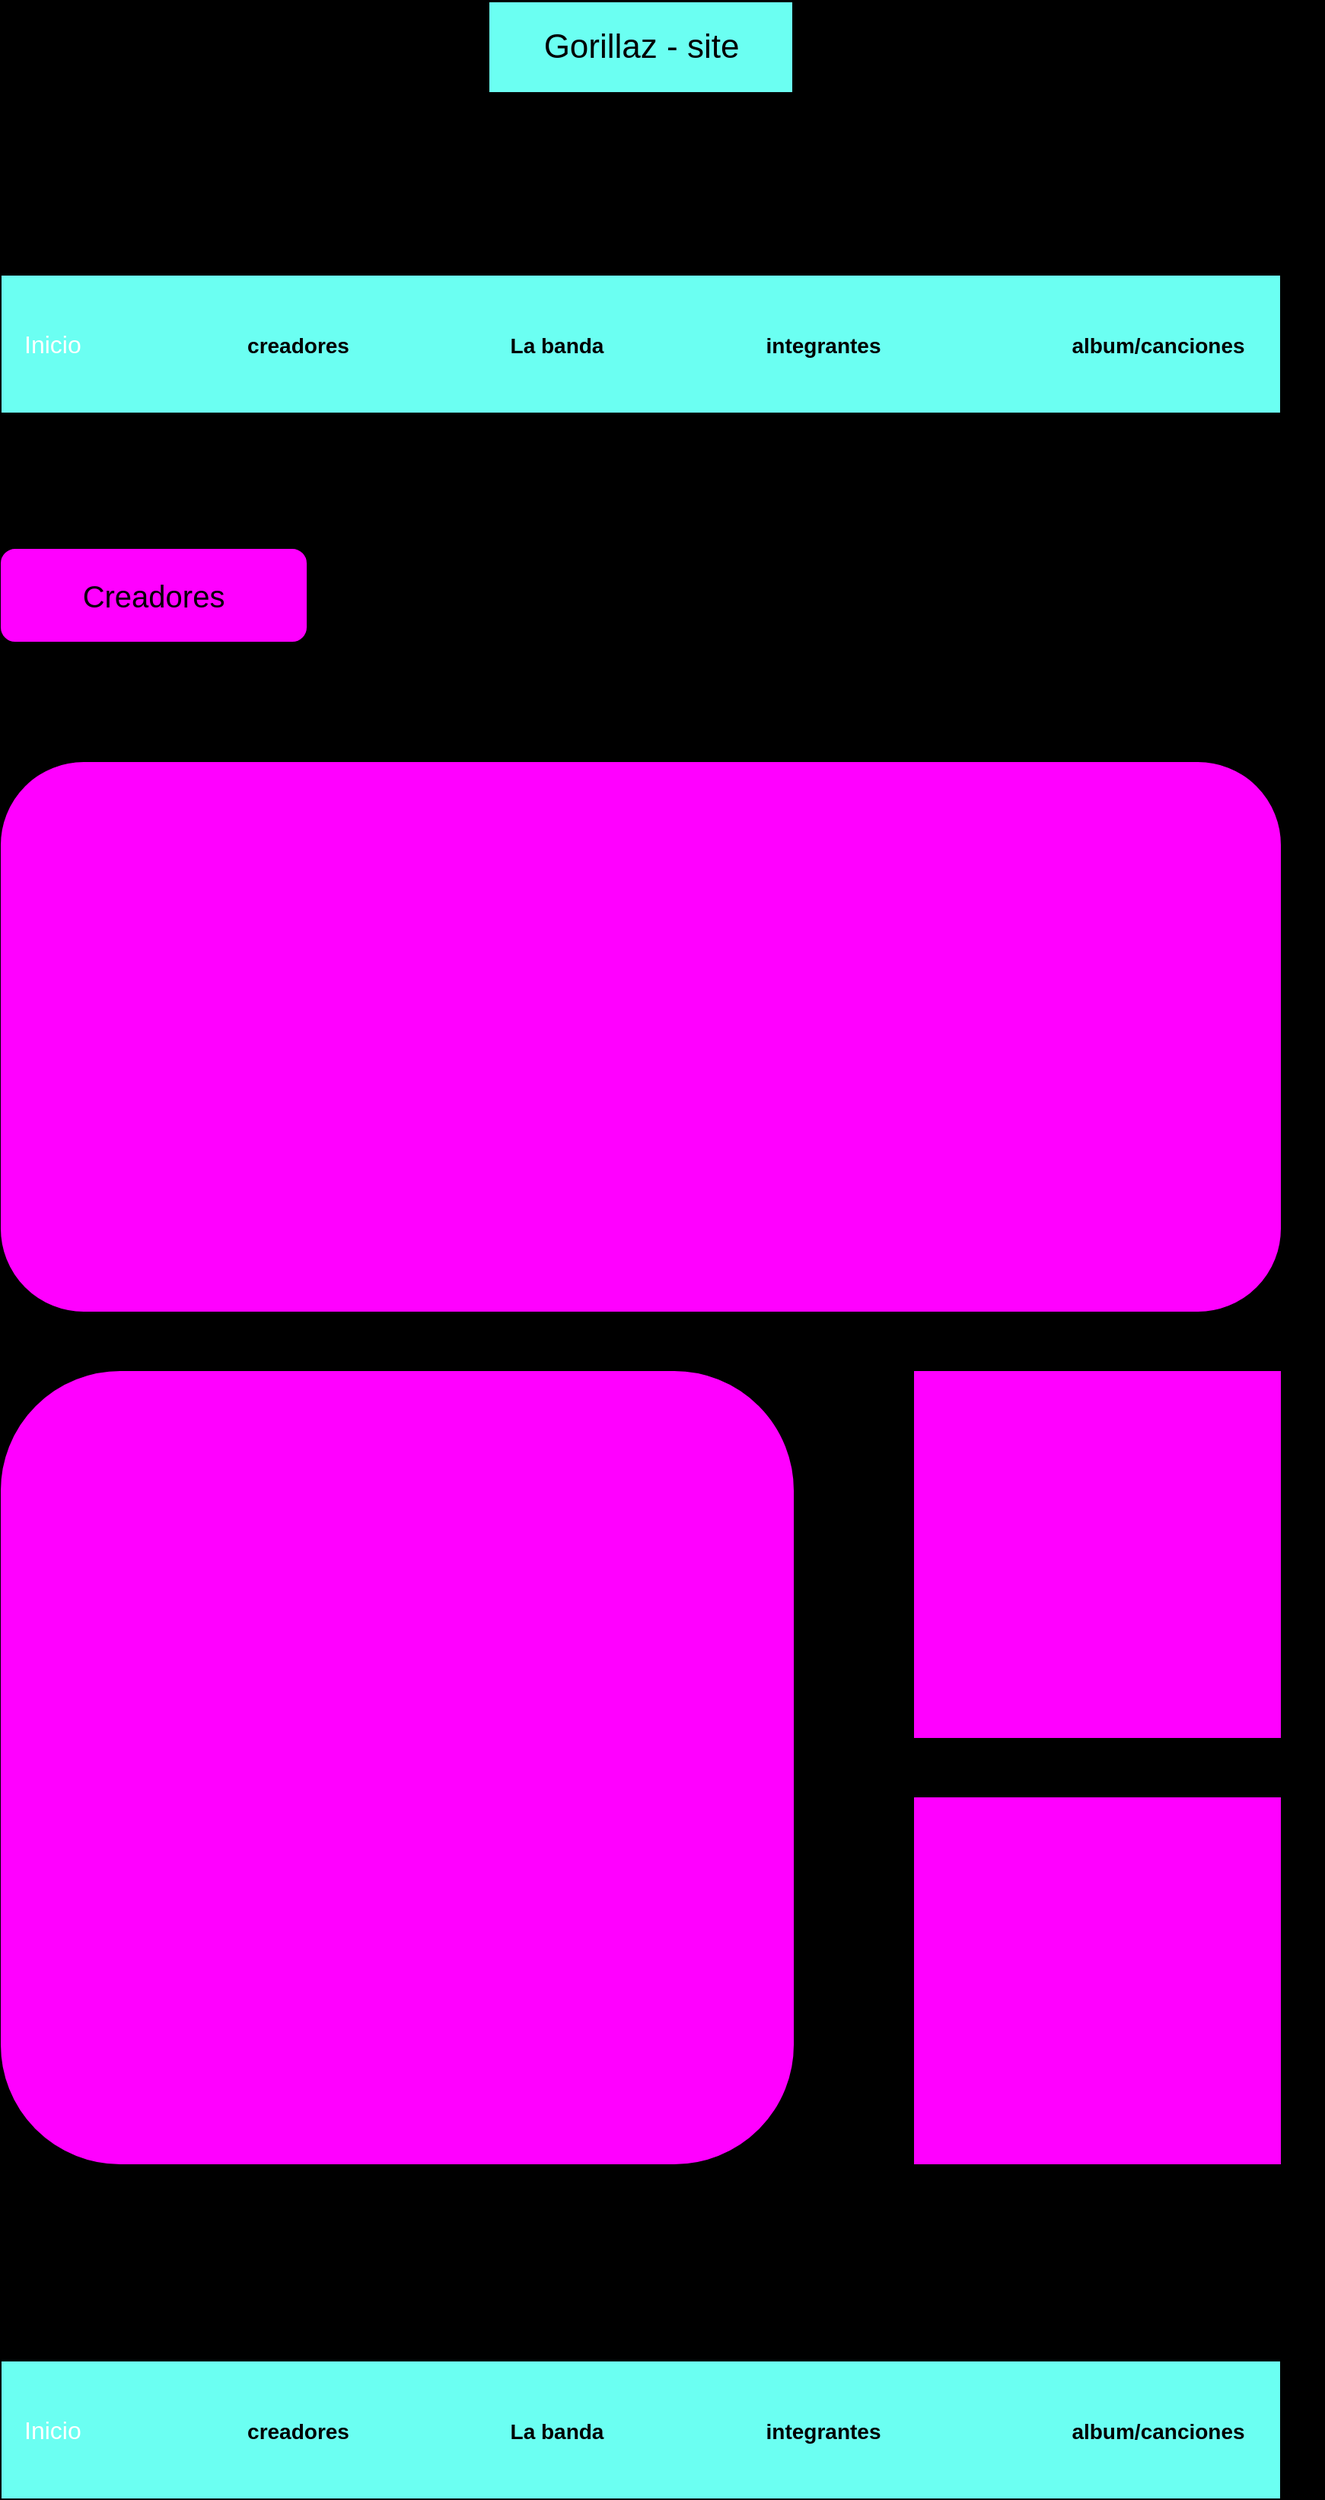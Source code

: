 <mxfile version="20.5.3" type="github">
  <diagram name="Page-1" id="c9db0220-8083-56f3-ca83-edcdcd058819">
    <mxGraphModel dx="1422" dy="755" grid="1" gridSize="10" guides="1" tooltips="1" connect="1" arrows="1" fold="1" page="1" pageScale="1.5" pageWidth="826" pageHeight="1169" background="#000000" math="0" shadow="0">
      <root>
        <mxCell id="0" style=";html=1;" />
        <mxCell id="1" style=";html=1;" parent="0" />
        <mxCell id="SYRkoXEtB8n94cKElQvw-8" style="edgeStyle=orthogonalEdgeStyle;rounded=0;orthogonalLoop=1;jettySize=auto;html=1;exitX=0.5;exitY=1;exitDx=0;exitDy=0;" parent="1" source="Y6NmxUzX9inObwIOkbRW-29" edge="1">
          <mxGeometry relative="1" as="geometry">
            <mxPoint x="620" y="280" as="targetPoint" />
          </mxGeometry>
        </mxCell>
        <mxCell id="Y6NmxUzX9inObwIOkbRW-29" value="Inicio" style="html=1;shadow=0;dashed=0;fillColor=#6BFFF2;strokeColor=none;fontSize=16;fontColor=#ffffff;align=left;spacing=15;fontStyle=0" parent="1" vertex="1">
          <mxGeometry x="200" y="320" width="840" height="90" as="geometry" />
        </mxCell>
        <mxCell id="Y6NmxUzX9inObwIOkbRW-30" value="creadores" style="fillColor=none;strokeColor=none;fontSize=14;fontColor=#000000;align=center;fontStyle=1" parent="Y6NmxUzX9inObwIOkbRW-29" vertex="1">
          <mxGeometry width="70" height="30" relative="1" as="geometry">
            <mxPoint x="160" y="30" as="offset" />
          </mxGeometry>
        </mxCell>
        <mxCell id="Y6NmxUzX9inObwIOkbRW-31" value="La banda" style="fillColor=none;strokeColor=none;fontSize=14;fontColor=#000000;align=center;fontStyle=1" parent="Y6NmxUzX9inObwIOkbRW-29" vertex="1">
          <mxGeometry width="70" height="40" relative="1" as="geometry">
            <mxPoint x="330" y="25" as="offset" />
          </mxGeometry>
        </mxCell>
        <mxCell id="Y6NmxUzX9inObwIOkbRW-32" value="integrantes" style="fillColor=none;strokeColor=none;fontSize=14;fontColor=#000000;align=center;spacingRight=0;fontStyle=1" parent="Y6NmxUzX9inObwIOkbRW-29" vertex="1">
          <mxGeometry width="80" height="40" relative="1" as="geometry">
            <mxPoint x="500" y="25" as="offset" />
          </mxGeometry>
        </mxCell>
        <mxCell id="Y6NmxUzX9inObwIOkbRW-33" value="album/canciones" style="fillColor=none;strokeColor=none;fontSize=14;fontColor=#000000;align=center;fontStyle=1" parent="Y6NmxUzX9inObwIOkbRW-29" vertex="1">
          <mxGeometry width="80" height="40" relative="1" as="geometry">
            <mxPoint x="720" y="25" as="offset" />
          </mxGeometry>
        </mxCell>
        <mxCell id="SYRkoXEtB8n94cKElQvw-9" value="" style="rounded=0;whiteSpace=wrap;html=1;fontColor=#000000;fillColor=#6BFFF2;" parent="1" vertex="1">
          <mxGeometry x="520" y="140" width="200" height="60" as="geometry" />
        </mxCell>
        <mxCell id="SYRkoXEtB8n94cKElQvw-16" value="&lt;font style=&quot;font-size: 22px;&quot;&gt;Gorillaz &lt;font style=&quot;font-size: 22px;&quot;&gt;-&lt;/font&gt; site&lt;/font&gt;" style="text;html=1;align=center;verticalAlign=middle;resizable=0;points=[];autosize=1;strokeColor=none;fillColor=none;fontColor=#000000;" parent="1" vertex="1">
          <mxGeometry x="545" y="150" width="150" height="40" as="geometry" />
        </mxCell>
        <mxCell id="9Acs9RB15U5SPpaiMpNT-2" value="" style="rounded=1;whiteSpace=wrap;html=1;strokeColor=#FF00FF;fillColor=#FF00FF;" vertex="1" parent="1">
          <mxGeometry x="200" y="500" width="200" height="60" as="geometry" />
        </mxCell>
        <mxCell id="9Acs9RB15U5SPpaiMpNT-3" value="&lt;font style=&quot;font-size: 20px;&quot;&gt;Creadores&lt;/font&gt;" style="text;html=1;strokeColor=none;fillColor=none;align=center;verticalAlign=middle;whiteSpace=wrap;rounded=0;" vertex="1" parent="1">
          <mxGeometry x="270" y="515" width="60" height="30" as="geometry" />
        </mxCell>
        <mxCell id="9Acs9RB15U5SPpaiMpNT-5" value="" style="rounded=1;whiteSpace=wrap;html=1;strokeColor=#FF00FF;fontSize=20;fillColor=#FF00FF;" vertex="1" parent="1">
          <mxGeometry x="200" y="640" width="840" height="360" as="geometry" />
        </mxCell>
        <mxCell id="9Acs9RB15U5SPpaiMpNT-6" value="" style="whiteSpace=wrap;html=1;aspect=fixed;strokeColor=#FF00FF;fontSize=20;fillColor=#FF00FF;" vertex="1" parent="1">
          <mxGeometry x="800" y="1320" width="240" height="240" as="geometry" />
        </mxCell>
        <mxCell id="9Acs9RB15U5SPpaiMpNT-7" value="" style="whiteSpace=wrap;html=1;aspect=fixed;strokeColor=#FF00FF;fontSize=20;fillColor=#FF00FF;" vertex="1" parent="1">
          <mxGeometry x="800" y="1040" width="240" height="240" as="geometry" />
        </mxCell>
        <mxCell id="9Acs9RB15U5SPpaiMpNT-8" value="" style="rounded=1;whiteSpace=wrap;html=1;strokeColor=#FF00FF;fontSize=20;fillColor=#FF00FF;" vertex="1" parent="1">
          <mxGeometry x="200" y="1040" width="520" height="520" as="geometry" />
        </mxCell>
        <mxCell id="9Acs9RB15U5SPpaiMpNT-9" value="Inicio" style="html=1;shadow=0;dashed=0;fillColor=#6BFFF2;strokeColor=none;fontSize=16;fontColor=#ffffff;align=left;spacing=15;fontStyle=0" vertex="1" parent="1">
          <mxGeometry x="200" y="1690" width="840" height="90" as="geometry" />
        </mxCell>
        <mxCell id="9Acs9RB15U5SPpaiMpNT-10" value="creadores" style="fillColor=none;strokeColor=none;fontSize=14;fontColor=#000000;align=center;fontStyle=1" vertex="1" parent="9Acs9RB15U5SPpaiMpNT-9">
          <mxGeometry width="70" height="30" relative="1" as="geometry">
            <mxPoint x="160" y="30" as="offset" />
          </mxGeometry>
        </mxCell>
        <mxCell id="9Acs9RB15U5SPpaiMpNT-11" value="La banda" style="fillColor=none;strokeColor=none;fontSize=14;fontColor=#000000;align=center;fontStyle=1" vertex="1" parent="9Acs9RB15U5SPpaiMpNT-9">
          <mxGeometry width="70" height="40" relative="1" as="geometry">
            <mxPoint x="330" y="25" as="offset" />
          </mxGeometry>
        </mxCell>
        <mxCell id="9Acs9RB15U5SPpaiMpNT-12" value="integrantes" style="fillColor=none;strokeColor=none;fontSize=14;fontColor=#000000;align=center;spacingRight=0;fontStyle=1" vertex="1" parent="9Acs9RB15U5SPpaiMpNT-9">
          <mxGeometry width="80" height="40" relative="1" as="geometry">
            <mxPoint x="500" y="25" as="offset" />
          </mxGeometry>
        </mxCell>
        <mxCell id="9Acs9RB15U5SPpaiMpNT-13" value="album/canciones" style="fillColor=none;strokeColor=none;fontSize=14;fontColor=#000000;align=center;fontStyle=1" vertex="1" parent="9Acs9RB15U5SPpaiMpNT-9">
          <mxGeometry width="80" height="40" relative="1" as="geometry">
            <mxPoint x="720" y="25" as="offset" />
          </mxGeometry>
        </mxCell>
      </root>
    </mxGraphModel>
  </diagram>
</mxfile>
